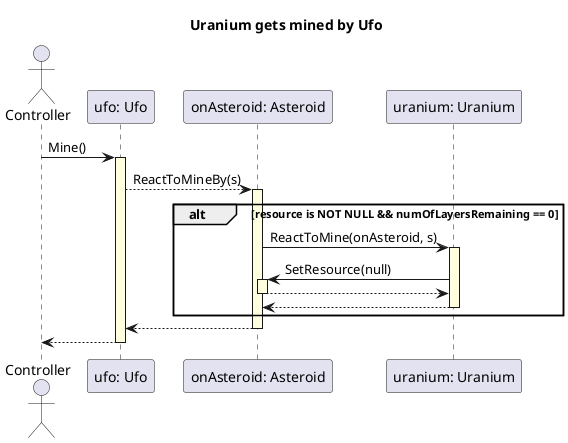 @startuml

skinparam SequenceLifeLineBackgroundColor LightYellow

title Uranium gets mined by Ufo

actor Controller as PLAYER

participant "ufo: Ufo" as s
participant "onAsteroid: Asteroid" as a
participant "uranium: Uranium" as u


PLAYER -> s ++: Mine()

    s-->a ++: ReactToMineBy(s)

        alt resource is NOT NULL && numOfLayersRemaining == 0

            a -> u ++: ReactToMine(onAsteroid, s)

                u -> a ++: SetResource(null)
                a --> u --

            u --> a--

        end

    a --> s --

s --> PLAYER --

@enduml